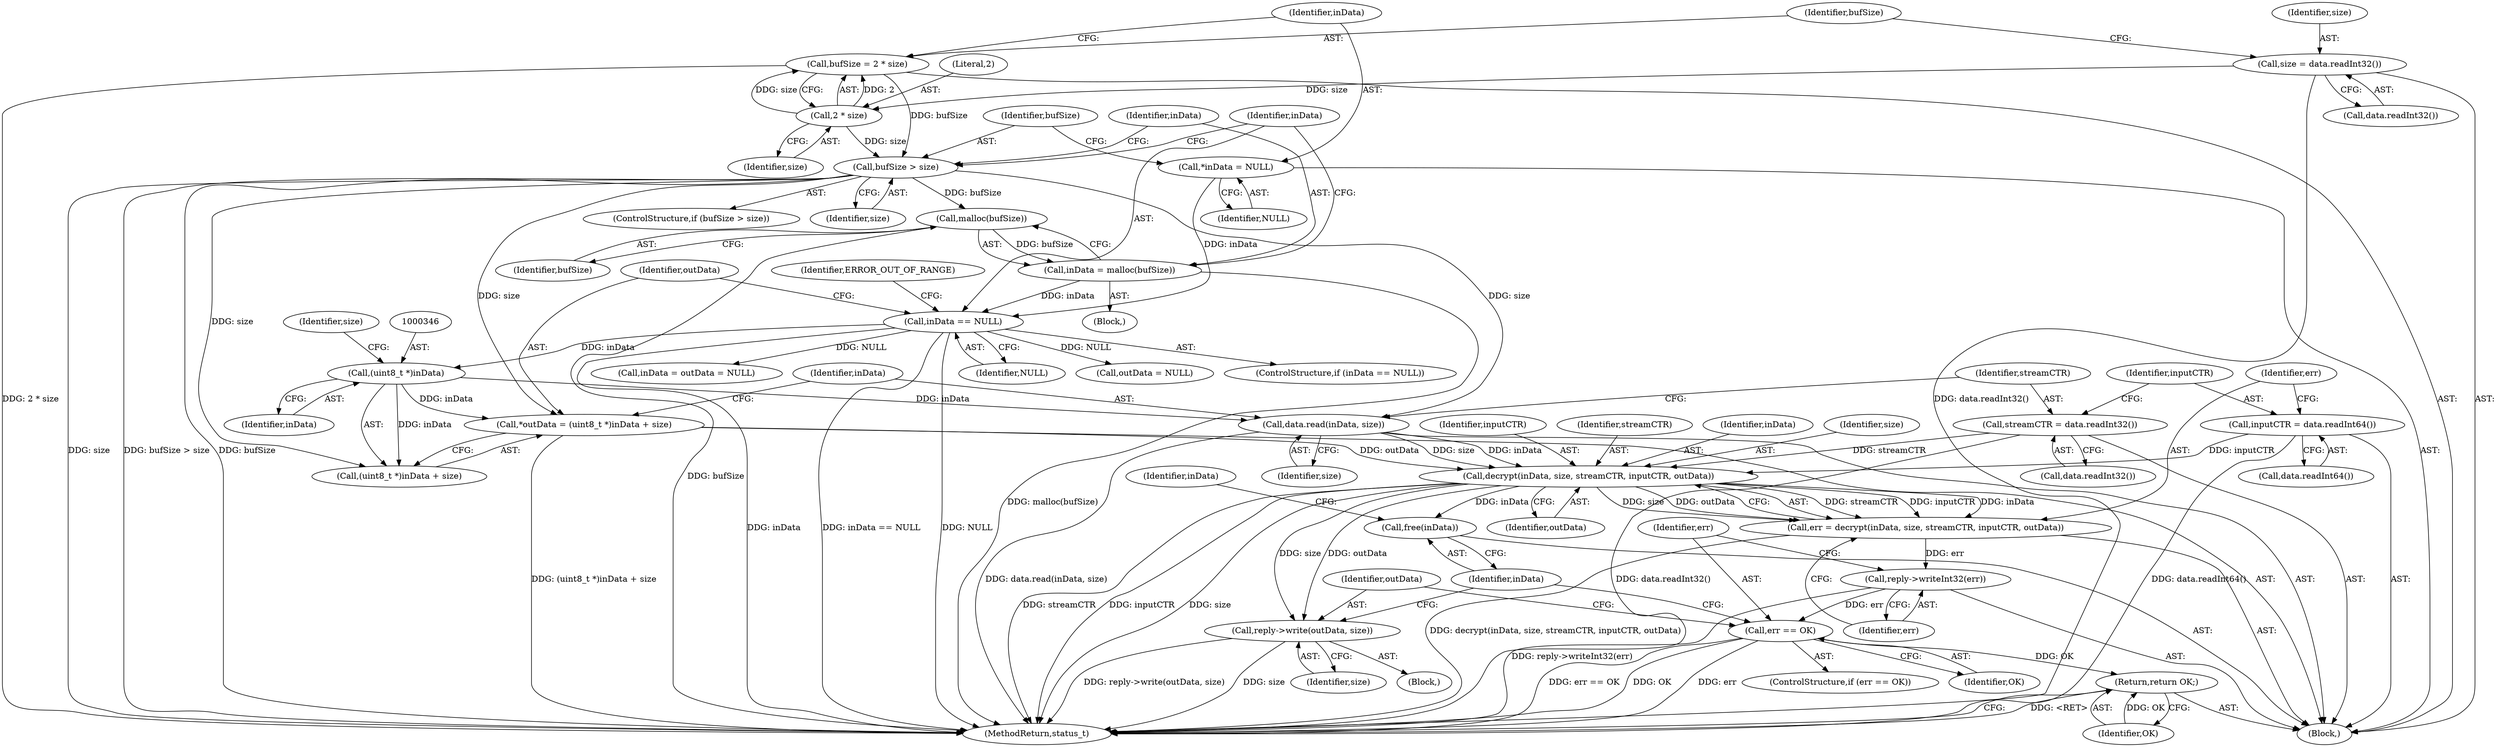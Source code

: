 digraph "0_Android_9667e3eff2d34c3797c3b529370de47b2c1f1bf6@pointer" {
"1000363" [label="(Call,decrypt(inData, size, streamCTR, inputCTR, outData))"];
"1000349" [label="(Call,data.read(inData, size))"];
"1000345" [label="(Call,(uint8_t *)inData)"];
"1000333" [label="(Call,inData == NULL)"];
"1000328" [label="(Call,inData = malloc(bufSize))"];
"1000330" [label="(Call,malloc(bufSize))"];
"1000324" [label="(Call,bufSize > size)"];
"1000314" [label="(Call,bufSize = 2 * size)"];
"1000316" [label="(Call,2 * size)"];
"1000310" [label="(Call,size = data.readInt32())"];
"1000320" [label="(Call,*inData = NULL)"];
"1000353" [label="(Call,streamCTR = data.readInt32())"];
"1000357" [label="(Call,inputCTR = data.readInt64())"];
"1000342" [label="(Call,*outData = (uint8_t *)inData + size)"];
"1000361" [label="(Call,err = decrypt(inData, size, streamCTR, inputCTR, outData))"];
"1000369" [label="(Call,reply->writeInt32(err))"];
"1000372" [label="(Call,err == OK)"];
"1000386" [label="(Return,return OK;)"];
"1000376" [label="(Call,reply->write(outData, size))"];
"1000379" [label="(Call,free(inData))"];
"1000353" [label="(Call,streamCTR = data.readInt32())"];
"1000334" [label="(Identifier,inData)"];
"1000367" [label="(Identifier,inputCTR)"];
"1000335" [label="(Identifier,NULL)"];
"1000386" [label="(Return,return OK;)"];
"1000314" [label="(Call,bufSize = 2 * size)"];
"1000322" [label="(Identifier,NULL)"];
"1000350" [label="(Identifier,inData)"];
"1000369" [label="(Call,reply->writeInt32(err))"];
"1000321" [label="(Identifier,inData)"];
"1000359" [label="(Call,data.readInt64())"];
"1000310" [label="(Call,size = data.readInt32())"];
"1000311" [label="(Identifier,size)"];
"1000323" [label="(ControlStructure,if (bufSize > size))"];
"1000317" [label="(Literal,2)"];
"1000381" [label="(Call,inData = outData = NULL)"];
"1000325" [label="(Identifier,bufSize)"];
"1000374" [label="(Identifier,OK)"];
"1000349" [label="(Call,data.read(inData, size))"];
"1000320" [label="(Call,*inData = NULL)"];
"1000387" [label="(Identifier,OK)"];
"1000368" [label="(Identifier,outData)"];
"1000345" [label="(Call,(uint8_t *)inData)"];
"1000333" [label="(Call,inData == NULL)"];
"1000379" [label="(Call,free(inData))"];
"1000328" [label="(Call,inData = malloc(bufSize))"];
"1000366" [label="(Identifier,streamCTR)"];
"1000358" [label="(Identifier,inputCTR)"];
"1000363" [label="(Call,decrypt(inData, size, streamCTR, inputCTR, outData))"];
"1000364" [label="(Identifier,inData)"];
"1000395" [label="(MethodReturn,status_t)"];
"1000324" [label="(Call,bufSize > size)"];
"1000312" [label="(Call,data.readInt32())"];
"1000326" [label="(Identifier,size)"];
"1000371" [label="(ControlStructure,if (err == OK))"];
"1000380" [label="(Identifier,inData)"];
"1000315" [label="(Identifier,bufSize)"];
"1000308" [label="(Block,)"];
"1000354" [label="(Identifier,streamCTR)"];
"1000370" [label="(Identifier,err)"];
"1000355" [label="(Call,data.readInt32())"];
"1000373" [label="(Identifier,err)"];
"1000378" [label="(Identifier,size)"];
"1000382" [label="(Identifier,inData)"];
"1000383" [label="(Call,outData = NULL)"];
"1000376" [label="(Call,reply->write(outData, size))"];
"1000332" [label="(ControlStructure,if (inData == NULL))"];
"1000344" [label="(Call,(uint8_t *)inData + size)"];
"1000316" [label="(Call,2 * size)"];
"1000329" [label="(Identifier,inData)"];
"1000365" [label="(Identifier,size)"];
"1000330" [label="(Call,malloc(bufSize))"];
"1000327" [label="(Block,)"];
"1000318" [label="(Identifier,size)"];
"1000372" [label="(Call,err == OK)"];
"1000375" [label="(Block,)"];
"1000348" [label="(Identifier,size)"];
"1000361" [label="(Call,err = decrypt(inData, size, streamCTR, inputCTR, outData))"];
"1000342" [label="(Call,*outData = (uint8_t *)inData + size)"];
"1000351" [label="(Identifier,size)"];
"1000343" [label="(Identifier,outData)"];
"1000331" [label="(Identifier,bufSize)"];
"1000338" [label="(Identifier,ERROR_OUT_OF_RANGE)"];
"1000377" [label="(Identifier,outData)"];
"1000347" [label="(Identifier,inData)"];
"1000362" [label="(Identifier,err)"];
"1000357" [label="(Call,inputCTR = data.readInt64())"];
"1000363" -> "1000361"  [label="AST: "];
"1000363" -> "1000368"  [label="CFG: "];
"1000364" -> "1000363"  [label="AST: "];
"1000365" -> "1000363"  [label="AST: "];
"1000366" -> "1000363"  [label="AST: "];
"1000367" -> "1000363"  [label="AST: "];
"1000368" -> "1000363"  [label="AST: "];
"1000361" -> "1000363"  [label="CFG: "];
"1000363" -> "1000395"  [label="DDG: size"];
"1000363" -> "1000395"  [label="DDG: inputCTR"];
"1000363" -> "1000395"  [label="DDG: streamCTR"];
"1000363" -> "1000361"  [label="DDG: streamCTR"];
"1000363" -> "1000361"  [label="DDG: inputCTR"];
"1000363" -> "1000361"  [label="DDG: inData"];
"1000363" -> "1000361"  [label="DDG: size"];
"1000363" -> "1000361"  [label="DDG: outData"];
"1000349" -> "1000363"  [label="DDG: inData"];
"1000349" -> "1000363"  [label="DDG: size"];
"1000353" -> "1000363"  [label="DDG: streamCTR"];
"1000357" -> "1000363"  [label="DDG: inputCTR"];
"1000342" -> "1000363"  [label="DDG: outData"];
"1000363" -> "1000376"  [label="DDG: outData"];
"1000363" -> "1000376"  [label="DDG: size"];
"1000363" -> "1000379"  [label="DDG: inData"];
"1000349" -> "1000308"  [label="AST: "];
"1000349" -> "1000351"  [label="CFG: "];
"1000350" -> "1000349"  [label="AST: "];
"1000351" -> "1000349"  [label="AST: "];
"1000354" -> "1000349"  [label="CFG: "];
"1000349" -> "1000395"  [label="DDG: data.read(inData, size)"];
"1000345" -> "1000349"  [label="DDG: inData"];
"1000324" -> "1000349"  [label="DDG: size"];
"1000345" -> "1000344"  [label="AST: "];
"1000345" -> "1000347"  [label="CFG: "];
"1000346" -> "1000345"  [label="AST: "];
"1000347" -> "1000345"  [label="AST: "];
"1000348" -> "1000345"  [label="CFG: "];
"1000345" -> "1000342"  [label="DDG: inData"];
"1000345" -> "1000344"  [label="DDG: inData"];
"1000333" -> "1000345"  [label="DDG: inData"];
"1000333" -> "1000332"  [label="AST: "];
"1000333" -> "1000335"  [label="CFG: "];
"1000334" -> "1000333"  [label="AST: "];
"1000335" -> "1000333"  [label="AST: "];
"1000338" -> "1000333"  [label="CFG: "];
"1000343" -> "1000333"  [label="CFG: "];
"1000333" -> "1000395"  [label="DDG: inData"];
"1000333" -> "1000395"  [label="DDG: inData == NULL"];
"1000333" -> "1000395"  [label="DDG: NULL"];
"1000328" -> "1000333"  [label="DDG: inData"];
"1000320" -> "1000333"  [label="DDG: inData"];
"1000333" -> "1000381"  [label="DDG: NULL"];
"1000333" -> "1000383"  [label="DDG: NULL"];
"1000328" -> "1000327"  [label="AST: "];
"1000328" -> "1000330"  [label="CFG: "];
"1000329" -> "1000328"  [label="AST: "];
"1000330" -> "1000328"  [label="AST: "];
"1000334" -> "1000328"  [label="CFG: "];
"1000328" -> "1000395"  [label="DDG: malloc(bufSize)"];
"1000330" -> "1000328"  [label="DDG: bufSize"];
"1000330" -> "1000331"  [label="CFG: "];
"1000331" -> "1000330"  [label="AST: "];
"1000330" -> "1000395"  [label="DDG: bufSize"];
"1000324" -> "1000330"  [label="DDG: bufSize"];
"1000324" -> "1000323"  [label="AST: "];
"1000324" -> "1000326"  [label="CFG: "];
"1000325" -> "1000324"  [label="AST: "];
"1000326" -> "1000324"  [label="AST: "];
"1000329" -> "1000324"  [label="CFG: "];
"1000334" -> "1000324"  [label="CFG: "];
"1000324" -> "1000395"  [label="DDG: size"];
"1000324" -> "1000395"  [label="DDG: bufSize > size"];
"1000324" -> "1000395"  [label="DDG: bufSize"];
"1000314" -> "1000324"  [label="DDG: bufSize"];
"1000316" -> "1000324"  [label="DDG: size"];
"1000324" -> "1000342"  [label="DDG: size"];
"1000324" -> "1000344"  [label="DDG: size"];
"1000314" -> "1000308"  [label="AST: "];
"1000314" -> "1000316"  [label="CFG: "];
"1000315" -> "1000314"  [label="AST: "];
"1000316" -> "1000314"  [label="AST: "];
"1000321" -> "1000314"  [label="CFG: "];
"1000314" -> "1000395"  [label="DDG: 2 * size"];
"1000316" -> "1000314"  [label="DDG: 2"];
"1000316" -> "1000314"  [label="DDG: size"];
"1000316" -> "1000318"  [label="CFG: "];
"1000317" -> "1000316"  [label="AST: "];
"1000318" -> "1000316"  [label="AST: "];
"1000310" -> "1000316"  [label="DDG: size"];
"1000310" -> "1000308"  [label="AST: "];
"1000310" -> "1000312"  [label="CFG: "];
"1000311" -> "1000310"  [label="AST: "];
"1000312" -> "1000310"  [label="AST: "];
"1000315" -> "1000310"  [label="CFG: "];
"1000310" -> "1000395"  [label="DDG: data.readInt32()"];
"1000320" -> "1000308"  [label="AST: "];
"1000320" -> "1000322"  [label="CFG: "];
"1000321" -> "1000320"  [label="AST: "];
"1000322" -> "1000320"  [label="AST: "];
"1000325" -> "1000320"  [label="CFG: "];
"1000353" -> "1000308"  [label="AST: "];
"1000353" -> "1000355"  [label="CFG: "];
"1000354" -> "1000353"  [label="AST: "];
"1000355" -> "1000353"  [label="AST: "];
"1000358" -> "1000353"  [label="CFG: "];
"1000353" -> "1000395"  [label="DDG: data.readInt32()"];
"1000357" -> "1000308"  [label="AST: "];
"1000357" -> "1000359"  [label="CFG: "];
"1000358" -> "1000357"  [label="AST: "];
"1000359" -> "1000357"  [label="AST: "];
"1000362" -> "1000357"  [label="CFG: "];
"1000357" -> "1000395"  [label="DDG: data.readInt64()"];
"1000342" -> "1000308"  [label="AST: "];
"1000342" -> "1000344"  [label="CFG: "];
"1000343" -> "1000342"  [label="AST: "];
"1000344" -> "1000342"  [label="AST: "];
"1000350" -> "1000342"  [label="CFG: "];
"1000342" -> "1000395"  [label="DDG: (uint8_t *)inData + size"];
"1000361" -> "1000308"  [label="AST: "];
"1000362" -> "1000361"  [label="AST: "];
"1000370" -> "1000361"  [label="CFG: "];
"1000361" -> "1000395"  [label="DDG: decrypt(inData, size, streamCTR, inputCTR, outData)"];
"1000361" -> "1000369"  [label="DDG: err"];
"1000369" -> "1000308"  [label="AST: "];
"1000369" -> "1000370"  [label="CFG: "];
"1000370" -> "1000369"  [label="AST: "];
"1000373" -> "1000369"  [label="CFG: "];
"1000369" -> "1000395"  [label="DDG: reply->writeInt32(err)"];
"1000369" -> "1000372"  [label="DDG: err"];
"1000372" -> "1000371"  [label="AST: "];
"1000372" -> "1000374"  [label="CFG: "];
"1000373" -> "1000372"  [label="AST: "];
"1000374" -> "1000372"  [label="AST: "];
"1000377" -> "1000372"  [label="CFG: "];
"1000380" -> "1000372"  [label="CFG: "];
"1000372" -> "1000395"  [label="DDG: err"];
"1000372" -> "1000395"  [label="DDG: err == OK"];
"1000372" -> "1000395"  [label="DDG: OK"];
"1000372" -> "1000386"  [label="DDG: OK"];
"1000386" -> "1000308"  [label="AST: "];
"1000386" -> "1000387"  [label="CFG: "];
"1000387" -> "1000386"  [label="AST: "];
"1000395" -> "1000386"  [label="CFG: "];
"1000386" -> "1000395"  [label="DDG: <RET>"];
"1000387" -> "1000386"  [label="DDG: OK"];
"1000376" -> "1000375"  [label="AST: "];
"1000376" -> "1000378"  [label="CFG: "];
"1000377" -> "1000376"  [label="AST: "];
"1000378" -> "1000376"  [label="AST: "];
"1000380" -> "1000376"  [label="CFG: "];
"1000376" -> "1000395"  [label="DDG: reply->write(outData, size)"];
"1000376" -> "1000395"  [label="DDG: size"];
"1000379" -> "1000308"  [label="AST: "];
"1000379" -> "1000380"  [label="CFG: "];
"1000380" -> "1000379"  [label="AST: "];
"1000382" -> "1000379"  [label="CFG: "];
}
